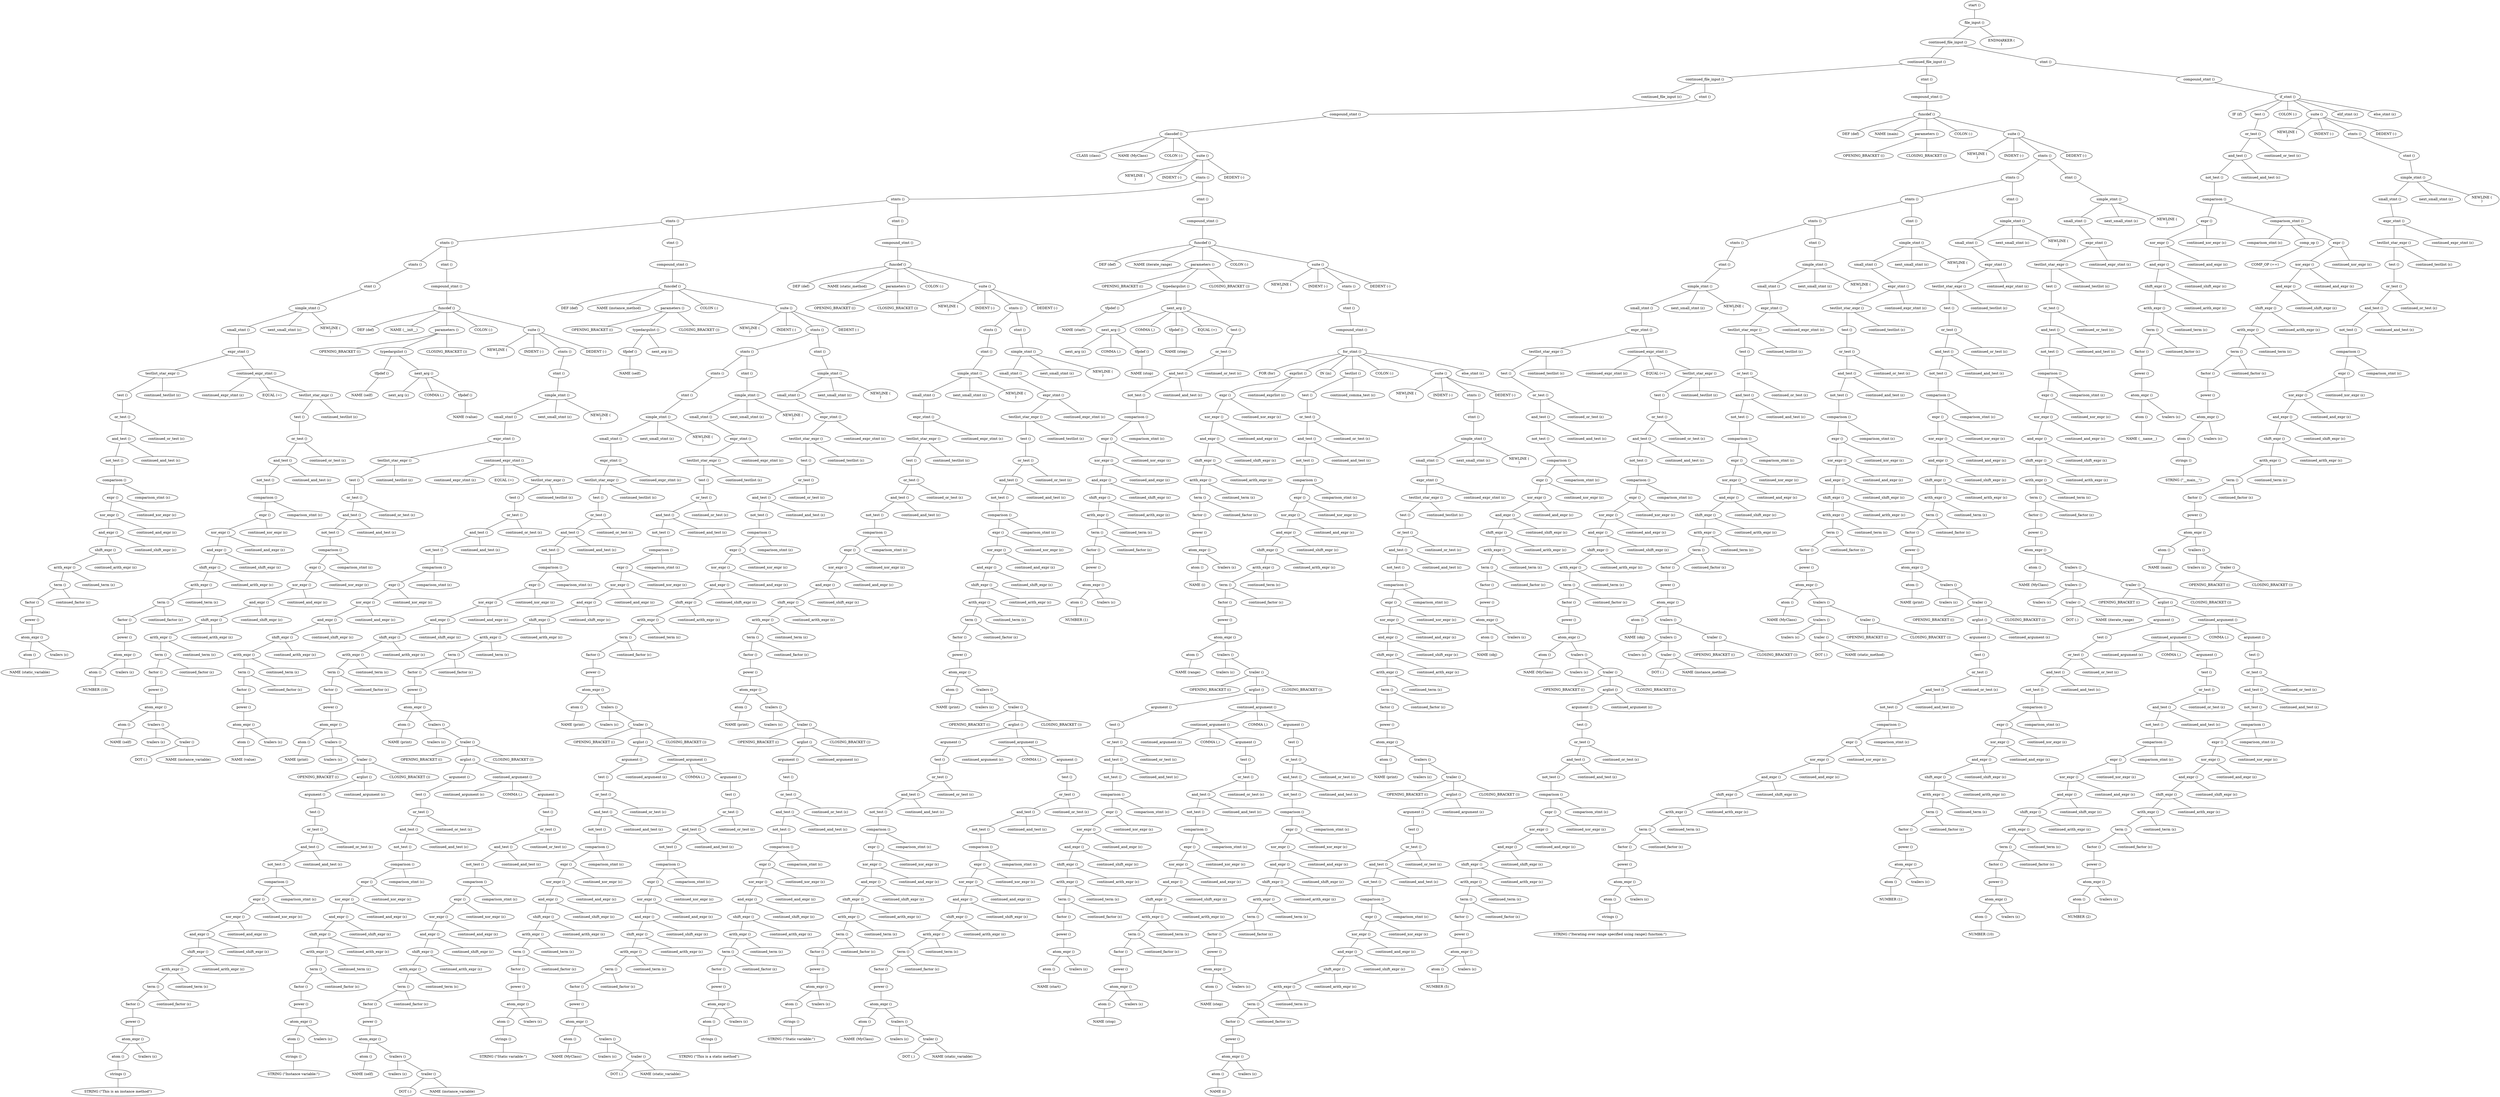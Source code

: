 Graph {
node1 [label="start ()"];
node2 [label="file_input ()"];
node3 [label="continued_file_input ()"];
node4 [label="continued_file_input ()"];
node5 [label="continued_file_input ()"];
node6 [label="continued_file_input (ε)"];
node7 [label="stmt ()"];
node8 [label="compound_stmt ()"];
node9 [label="classdef ()"];
node10 [label="CLASS (class)"];
node11 [label="NAME (MyClass)"];
node12 [label="COLON (:)"];
node13 [label="suite ()"];
node14 [label="NEWLINE (
)"];
node15 [label="INDENT (-)"];
node16 [label="stmts ()"];
node17 [label="stmts ()"];
node18 [label="stmts ()"];
node19 [label="stmts ()"];
node20 [label="stmts ()"];
node21 [label="stmt ()"];
node22 [label="simple_stmt ()"];
node23 [label="small_stmt ()"];
node24 [label="expr_stmt ()"];
node25 [label="testlist_star_expr ()"];
node26 [label="test ()"];
node27 [label="or_test ()"];
node28 [label="and_test ()"];
node29 [label="not_test ()"];
node30 [label="comparison ()"];
node31 [label="expr ()"];
node32 [label="xor_expr ()"];
node33 [label="and_expr ()"];
node34 [label="shift_expr ()"];
node35 [label="arith_expr ()"];
node36 [label="term ()"];
node37 [label="factor ()"];
node38 [label="power ()"];
node39 [label="atom_expr ()"];
node40 [label="atom ()"];
node41 [label="NAME (static_variable)"];
node42 [label="trailers (ε)"];
node43 [label="continued_factor (ε)"];
node44 [label="continued_term (ε)"];
node45 [label="continued_arith_expr (ε)"];
node46 [label="continued_shift_expr (ε)"];
node47 [label="continued_and_expr (ε)"];
node48 [label="continued_xor_expr (ε)"];
node49 [label="comparison_stmt (ε)"];
node50 [label="continued_and_test (ε)"];
node51 [label="continued_or_test (ε)"];
node52 [label="continued_testlist (ε)"];
node53 [label="continued_expr_stmt ()"];
node54 [label="continued_expr_stmt (ε)"];
node55 [label="EQUAL (=)"];
node56 [label="testlist_star_expr ()"];
node57 [label="test ()"];
node58 [label="or_test ()"];
node59 [label="and_test ()"];
node60 [label="not_test ()"];
node61 [label="comparison ()"];
node62 [label="expr ()"];
node63 [label="xor_expr ()"];
node64 [label="and_expr ()"];
node65 [label="shift_expr ()"];
node66 [label="arith_expr ()"];
node67 [label="term ()"];
node68 [label="factor ()"];
node69 [label="power ()"];
node70 [label="atom_expr ()"];
node71 [label="atom ()"];
node72 [label="NUMBER (10)"];
node73 [label="trailers (ε)"];
node74 [label="continued_factor (ε)"];
node75 [label="continued_term (ε)"];
node76 [label="continued_arith_expr (ε)"];
node77 [label="continued_shift_expr (ε)"];
node78 [label="continued_and_expr (ε)"];
node79 [label="continued_xor_expr (ε)"];
node80 [label="comparison_stmt (ε)"];
node81 [label="continued_and_test (ε)"];
node82 [label="continued_or_test (ε)"];
node83 [label="continued_testlist (ε)"];
node84 [label="next_small_stmt (ε)"];
node85 [label="NEWLINE (
)"];
node86 [label="stmt ()"];
node87 [label="compound_stmt ()"];
node88 [label="funcdef ()"];
node89 [label="DEF (def)"];
node90 [label="NAME (__init__)"];
node91 [label="parameters ()"];
node92 [label="OPENING_BRACKET (()"];
node93 [label="typedargslist ()"];
node94 [label="tfpdef ()"];
node95 [label="NAME (self)"];
node96 [label="next_arg ()"];
node97 [label="next_arg (ε)"];
node98 [label="COMMA (,)"];
node99 [label="tfpdef ()"];
node100 [label="NAME (value)"];
node101 [label="CLOSING_BRACKET ())"];
node102 [label="COLON (:)"];
node103 [label="suite ()"];
node104 [label="NEWLINE (
)"];
node105 [label="INDENT (-)"];
node106 [label="stmts ()"];
node107 [label="stmt ()"];
node108 [label="simple_stmt ()"];
node109 [label="small_stmt ()"];
node110 [label="expr_stmt ()"];
node111 [label="testlist_star_expr ()"];
node112 [label="test ()"];
node113 [label="or_test ()"];
node114 [label="and_test ()"];
node115 [label="not_test ()"];
node116 [label="comparison ()"];
node117 [label="expr ()"];
node118 [label="xor_expr ()"];
node119 [label="and_expr ()"];
node120 [label="shift_expr ()"];
node121 [label="arith_expr ()"];
node122 [label="term ()"];
node123 [label="factor ()"];
node124 [label="power ()"];
node125 [label="atom_expr ()"];
node126 [label="atom ()"];
node127 [label="NAME (self)"];
node128 [label="trailers ()"];
node129 [label="trailers (ε)"];
node130 [label="trailer ()"];
node131 [label="DOT (.)"];
node132 [label="NAME (instance_variable)"];
node133 [label="continued_factor (ε)"];
node134 [label="continued_term (ε)"];
node135 [label="continued_arith_expr (ε)"];
node136 [label="continued_shift_expr (ε)"];
node137 [label="continued_and_expr (ε)"];
node138 [label="continued_xor_expr (ε)"];
node139 [label="comparison_stmt (ε)"];
node140 [label="continued_and_test (ε)"];
node141 [label="continued_or_test (ε)"];
node142 [label="continued_testlist (ε)"];
node143 [label="continued_expr_stmt ()"];
node144 [label="continued_expr_stmt (ε)"];
node145 [label="EQUAL (=)"];
node146 [label="testlist_star_expr ()"];
node147 [label="test ()"];
node148 [label="or_test ()"];
node149 [label="and_test ()"];
node150 [label="not_test ()"];
node151 [label="comparison ()"];
node152 [label="expr ()"];
node153 [label="xor_expr ()"];
node154 [label="and_expr ()"];
node155 [label="shift_expr ()"];
node156 [label="arith_expr ()"];
node157 [label="term ()"];
node158 [label="factor ()"];
node159 [label="power ()"];
node160 [label="atom_expr ()"];
node161 [label="atom ()"];
node162 [label="NAME (value)"];
node163 [label="trailers (ε)"];
node164 [label="continued_factor (ε)"];
node165 [label="continued_term (ε)"];
node166 [label="continued_arith_expr (ε)"];
node167 [label="continued_shift_expr (ε)"];
node168 [label="continued_and_expr (ε)"];
node169 [label="continued_xor_expr (ε)"];
node170 [label="comparison_stmt (ε)"];
node171 [label="continued_and_test (ε)"];
node172 [label="continued_or_test (ε)"];
node173 [label="continued_testlist (ε)"];
node174 [label="next_small_stmt (ε)"];
node175 [label="NEWLINE (
)"];
node176 [label="DEDENT (-)"];
node177 [label="stmt ()"];
node178 [label="compound_stmt ()"];
node179 [label="funcdef ()"];
node180 [label="DEF (def)"];
node181 [label="NAME (instance_method)"];
node182 [label="parameters ()"];
node183 [label="OPENING_BRACKET (()"];
node184 [label="typedargslist ()"];
node185 [label="tfpdef ()"];
node186 [label="NAME (self)"];
node187 [label="next_arg (ε)"];
node188 [label="CLOSING_BRACKET ())"];
node189 [label="COLON (:)"];
node190 [label="suite ()"];
node191 [label="NEWLINE (
)"];
node192 [label="INDENT (-)"];
node193 [label="stmts ()"];
node194 [label="stmts ()"];
node195 [label="stmts ()"];
node196 [label="stmt ()"];
node197 [label="simple_stmt ()"];
node198 [label="small_stmt ()"];
node199 [label="expr_stmt ()"];
node200 [label="testlist_star_expr ()"];
node201 [label="test ()"];
node202 [label="or_test ()"];
node203 [label="and_test ()"];
node204 [label="not_test ()"];
node205 [label="comparison ()"];
node206 [label="expr ()"];
node207 [label="xor_expr ()"];
node208 [label="and_expr ()"];
node209 [label="shift_expr ()"];
node210 [label="arith_expr ()"];
node211 [label="term ()"];
node212 [label="factor ()"];
node213 [label="power ()"];
node214 [label="atom_expr ()"];
node215 [label="atom ()"];
node216 [label="NAME (print)"];
node217 [label="trailers ()"];
node218 [label="trailers (ε)"];
node219 [label="trailer ()"];
node220 [label="OPENING_BRACKET (()"];
node221 [label="arglist ()"];
node222 [label="argument ()"];
node223 [label="test ()"];
node224 [label="or_test ()"];
node225 [label="and_test ()"];
node226 [label="not_test ()"];
node227 [label="comparison ()"];
node228 [label="expr ()"];
node229 [label="xor_expr ()"];
node230 [label="and_expr ()"];
node231 [label="shift_expr ()"];
node232 [label="arith_expr ()"];
node233 [label="term ()"];
node234 [label="factor ()"];
node235 [label="power ()"];
node236 [label="atom_expr ()"];
node237 [label="atom ()"];
node238 [label="strings ()"];
node239 [label="STRING (&quot;This is an instance method&quot;)"];
node240 [label="trailers (ε)"];
node241 [label="continued_factor (ε)"];
node242 [label="continued_term (ε)"];
node243 [label="continued_arith_expr (ε)"];
node244 [label="continued_shift_expr (ε)"];
node245 [label="continued_and_expr (ε)"];
node246 [label="continued_xor_expr (ε)"];
node247 [label="comparison_stmt (ε)"];
node248 [label="continued_and_test (ε)"];
node249 [label="continued_or_test (ε)"];
node250 [label="continued_argument (ε)"];
node251 [label="CLOSING_BRACKET ())"];
node252 [label="continued_factor (ε)"];
node253 [label="continued_term (ε)"];
node254 [label="continued_arith_expr (ε)"];
node255 [label="continued_shift_expr (ε)"];
node256 [label="continued_and_expr (ε)"];
node257 [label="continued_xor_expr (ε)"];
node258 [label="comparison_stmt (ε)"];
node259 [label="continued_and_test (ε)"];
node260 [label="continued_or_test (ε)"];
node261 [label="continued_testlist (ε)"];
node262 [label="continued_expr_stmt (ε)"];
node263 [label="next_small_stmt (ε)"];
node264 [label="NEWLINE (
)"];
node265 [label="stmt ()"];
node266 [label="simple_stmt ()"];
node267 [label="small_stmt ()"];
node268 [label="expr_stmt ()"];
node269 [label="testlist_star_expr ()"];
node270 [label="test ()"];
node271 [label="or_test ()"];
node272 [label="and_test ()"];
node273 [label="not_test ()"];
node274 [label="comparison ()"];
node275 [label="expr ()"];
node276 [label="xor_expr ()"];
node277 [label="and_expr ()"];
node278 [label="shift_expr ()"];
node279 [label="arith_expr ()"];
node280 [label="term ()"];
node281 [label="factor ()"];
node282 [label="power ()"];
node283 [label="atom_expr ()"];
node284 [label="atom ()"];
node285 [label="NAME (print)"];
node286 [label="trailers ()"];
node287 [label="trailers (ε)"];
node288 [label="trailer ()"];
node289 [label="OPENING_BRACKET (()"];
node290 [label="arglist ()"];
node291 [label="argument ()"];
node292 [label="test ()"];
node293 [label="or_test ()"];
node294 [label="and_test ()"];
node295 [label="not_test ()"];
node296 [label="comparison ()"];
node297 [label="expr ()"];
node298 [label="xor_expr ()"];
node299 [label="and_expr ()"];
node300 [label="shift_expr ()"];
node301 [label="arith_expr ()"];
node302 [label="term ()"];
node303 [label="factor ()"];
node304 [label="power ()"];
node305 [label="atom_expr ()"];
node306 [label="atom ()"];
node307 [label="strings ()"];
node308 [label="STRING (&quot;Instance variable:&quot;)"];
node309 [label="trailers (ε)"];
node310 [label="continued_factor (ε)"];
node311 [label="continued_term (ε)"];
node312 [label="continued_arith_expr (ε)"];
node313 [label="continued_shift_expr (ε)"];
node314 [label="continued_and_expr (ε)"];
node315 [label="continued_xor_expr (ε)"];
node316 [label="comparison_stmt (ε)"];
node317 [label="continued_and_test (ε)"];
node318 [label="continued_or_test (ε)"];
node319 [label="continued_argument ()"];
node320 [label="continued_argument (ε)"];
node321 [label="COMMA (,)"];
node322 [label="argument ()"];
node323 [label="test ()"];
node324 [label="or_test ()"];
node325 [label="and_test ()"];
node326 [label="not_test ()"];
node327 [label="comparison ()"];
node328 [label="expr ()"];
node329 [label="xor_expr ()"];
node330 [label="and_expr ()"];
node331 [label="shift_expr ()"];
node332 [label="arith_expr ()"];
node333 [label="term ()"];
node334 [label="factor ()"];
node335 [label="power ()"];
node336 [label="atom_expr ()"];
node337 [label="atom ()"];
node338 [label="NAME (self)"];
node339 [label="trailers ()"];
node340 [label="trailers (ε)"];
node341 [label="trailer ()"];
node342 [label="DOT (.)"];
node343 [label="NAME (instance_variable)"];
node344 [label="continued_factor (ε)"];
node345 [label="continued_term (ε)"];
node346 [label="continued_arith_expr (ε)"];
node347 [label="continued_shift_expr (ε)"];
node348 [label="continued_and_expr (ε)"];
node349 [label="continued_xor_expr (ε)"];
node350 [label="comparison_stmt (ε)"];
node351 [label="continued_and_test (ε)"];
node352 [label="continued_or_test (ε)"];
node353 [label="CLOSING_BRACKET ())"];
node354 [label="continued_factor (ε)"];
node355 [label="continued_term (ε)"];
node356 [label="continued_arith_expr (ε)"];
node357 [label="continued_shift_expr (ε)"];
node358 [label="continued_and_expr (ε)"];
node359 [label="continued_xor_expr (ε)"];
node360 [label="comparison_stmt (ε)"];
node361 [label="continued_and_test (ε)"];
node362 [label="continued_or_test (ε)"];
node363 [label="continued_testlist (ε)"];
node364 [label="continued_expr_stmt (ε)"];
node365 [label="next_small_stmt (ε)"];
node366 [label="NEWLINE (
)"];
node367 [label="stmt ()"];
node368 [label="simple_stmt ()"];
node369 [label="small_stmt ()"];
node370 [label="expr_stmt ()"];
node371 [label="testlist_star_expr ()"];
node372 [label="test ()"];
node373 [label="or_test ()"];
node374 [label="and_test ()"];
node375 [label="not_test ()"];
node376 [label="comparison ()"];
node377 [label="expr ()"];
node378 [label="xor_expr ()"];
node379 [label="and_expr ()"];
node380 [label="shift_expr ()"];
node381 [label="arith_expr ()"];
node382 [label="term ()"];
node383 [label="factor ()"];
node384 [label="power ()"];
node385 [label="atom_expr ()"];
node386 [label="atom ()"];
node387 [label="NAME (print)"];
node388 [label="trailers ()"];
node389 [label="trailers (ε)"];
node390 [label="trailer ()"];
node391 [label="OPENING_BRACKET (()"];
node392 [label="arglist ()"];
node393 [label="argument ()"];
node394 [label="test ()"];
node395 [label="or_test ()"];
node396 [label="and_test ()"];
node397 [label="not_test ()"];
node398 [label="comparison ()"];
node399 [label="expr ()"];
node400 [label="xor_expr ()"];
node401 [label="and_expr ()"];
node402 [label="shift_expr ()"];
node403 [label="arith_expr ()"];
node404 [label="term ()"];
node405 [label="factor ()"];
node406 [label="power ()"];
node407 [label="atom_expr ()"];
node408 [label="atom ()"];
node409 [label="strings ()"];
node410 [label="STRING (&quot;Static variable:&quot;)"];
node411 [label="trailers (ε)"];
node412 [label="continued_factor (ε)"];
node413 [label="continued_term (ε)"];
node414 [label="continued_arith_expr (ε)"];
node415 [label="continued_shift_expr (ε)"];
node416 [label="continued_and_expr (ε)"];
node417 [label="continued_xor_expr (ε)"];
node418 [label="comparison_stmt (ε)"];
node419 [label="continued_and_test (ε)"];
node420 [label="continued_or_test (ε)"];
node421 [label="continued_argument ()"];
node422 [label="continued_argument (ε)"];
node423 [label="COMMA (,)"];
node424 [label="argument ()"];
node425 [label="test ()"];
node426 [label="or_test ()"];
node427 [label="and_test ()"];
node428 [label="not_test ()"];
node429 [label="comparison ()"];
node430 [label="expr ()"];
node431 [label="xor_expr ()"];
node432 [label="and_expr ()"];
node433 [label="shift_expr ()"];
node434 [label="arith_expr ()"];
node435 [label="term ()"];
node436 [label="factor ()"];
node437 [label="power ()"];
node438 [label="atom_expr ()"];
node439 [label="atom ()"];
node440 [label="NAME (MyClass)"];
node441 [label="trailers ()"];
node442 [label="trailers (ε)"];
node443 [label="trailer ()"];
node444 [label="DOT (.)"];
node445 [label="NAME (static_variable)"];
node446 [label="continued_factor (ε)"];
node447 [label="continued_term (ε)"];
node448 [label="continued_arith_expr (ε)"];
node449 [label="continued_shift_expr (ε)"];
node450 [label="continued_and_expr (ε)"];
node451 [label="continued_xor_expr (ε)"];
node452 [label="comparison_stmt (ε)"];
node453 [label="continued_and_test (ε)"];
node454 [label="continued_or_test (ε)"];
node455 [label="CLOSING_BRACKET ())"];
node456 [label="continued_factor (ε)"];
node457 [label="continued_term (ε)"];
node458 [label="continued_arith_expr (ε)"];
node459 [label="continued_shift_expr (ε)"];
node460 [label="continued_and_expr (ε)"];
node461 [label="continued_xor_expr (ε)"];
node462 [label="comparison_stmt (ε)"];
node463 [label="continued_and_test (ε)"];
node464 [label="continued_or_test (ε)"];
node465 [label="continued_testlist (ε)"];
node466 [label="continued_expr_stmt (ε)"];
node467 [label="next_small_stmt (ε)"];
node468 [label="NEWLINE (
)"];
node469 [label="DEDENT (-)"];
node470 [label="stmt ()"];
node471 [label="compound_stmt ()"];
node472 [label="funcdef ()"];
node473 [label="DEF (def)"];
node474 [label="NAME (static_method)"];
node475 [label="parameters ()"];
node476 [label="OPENING_BRACKET (()"];
node477 [label="CLOSING_BRACKET ())"];
node478 [label="COLON (:)"];
node479 [label="suite ()"];
node480 [label="NEWLINE (
)"];
node481 [label="INDENT (-)"];
node482 [label="stmts ()"];
node483 [label="stmts ()"];
node484 [label="stmt ()"];
node485 [label="simple_stmt ()"];
node486 [label="small_stmt ()"];
node487 [label="expr_stmt ()"];
node488 [label="testlist_star_expr ()"];
node489 [label="test ()"];
node490 [label="or_test ()"];
node491 [label="and_test ()"];
node492 [label="not_test ()"];
node493 [label="comparison ()"];
node494 [label="expr ()"];
node495 [label="xor_expr ()"];
node496 [label="and_expr ()"];
node497 [label="shift_expr ()"];
node498 [label="arith_expr ()"];
node499 [label="term ()"];
node500 [label="factor ()"];
node501 [label="power ()"];
node502 [label="atom_expr ()"];
node503 [label="atom ()"];
node504 [label="NAME (print)"];
node505 [label="trailers ()"];
node506 [label="trailers (ε)"];
node507 [label="trailer ()"];
node508 [label="OPENING_BRACKET (()"];
node509 [label="arglist ()"];
node510 [label="argument ()"];
node511 [label="test ()"];
node512 [label="or_test ()"];
node513 [label="and_test ()"];
node514 [label="not_test ()"];
node515 [label="comparison ()"];
node516 [label="expr ()"];
node517 [label="xor_expr ()"];
node518 [label="and_expr ()"];
node519 [label="shift_expr ()"];
node520 [label="arith_expr ()"];
node521 [label="term ()"];
node522 [label="factor ()"];
node523 [label="power ()"];
node524 [label="atom_expr ()"];
node525 [label="atom ()"];
node526 [label="strings ()"];
node527 [label="STRING (&quot;This is a static method&quot;)"];
node528 [label="trailers (ε)"];
node529 [label="continued_factor (ε)"];
node530 [label="continued_term (ε)"];
node531 [label="continued_arith_expr (ε)"];
node532 [label="continued_shift_expr (ε)"];
node533 [label="continued_and_expr (ε)"];
node534 [label="continued_xor_expr (ε)"];
node535 [label="comparison_stmt (ε)"];
node536 [label="continued_and_test (ε)"];
node537 [label="continued_or_test (ε)"];
node538 [label="continued_argument (ε)"];
node539 [label="CLOSING_BRACKET ())"];
node540 [label="continued_factor (ε)"];
node541 [label="continued_term (ε)"];
node542 [label="continued_arith_expr (ε)"];
node543 [label="continued_shift_expr (ε)"];
node544 [label="continued_and_expr (ε)"];
node545 [label="continued_xor_expr (ε)"];
node546 [label="comparison_stmt (ε)"];
node547 [label="continued_and_test (ε)"];
node548 [label="continued_or_test (ε)"];
node549 [label="continued_testlist (ε)"];
node550 [label="continued_expr_stmt (ε)"];
node551 [label="next_small_stmt (ε)"];
node552 [label="NEWLINE (
)"];
node553 [label="stmt ()"];
node554 [label="simple_stmt ()"];
node555 [label="small_stmt ()"];
node556 [label="expr_stmt ()"];
node557 [label="testlist_star_expr ()"];
node558 [label="test ()"];
node559 [label="or_test ()"];
node560 [label="and_test ()"];
node561 [label="not_test ()"];
node562 [label="comparison ()"];
node563 [label="expr ()"];
node564 [label="xor_expr ()"];
node565 [label="and_expr ()"];
node566 [label="shift_expr ()"];
node567 [label="arith_expr ()"];
node568 [label="term ()"];
node569 [label="factor ()"];
node570 [label="power ()"];
node571 [label="atom_expr ()"];
node572 [label="atom ()"];
node573 [label="NAME (print)"];
node574 [label="trailers ()"];
node575 [label="trailers (ε)"];
node576 [label="trailer ()"];
node577 [label="OPENING_BRACKET (()"];
node578 [label="arglist ()"];
node579 [label="argument ()"];
node580 [label="test ()"];
node581 [label="or_test ()"];
node582 [label="and_test ()"];
node583 [label="not_test ()"];
node584 [label="comparison ()"];
node585 [label="expr ()"];
node586 [label="xor_expr ()"];
node587 [label="and_expr ()"];
node588 [label="shift_expr ()"];
node589 [label="arith_expr ()"];
node590 [label="term ()"];
node591 [label="factor ()"];
node592 [label="power ()"];
node593 [label="atom_expr ()"];
node594 [label="atom ()"];
node595 [label="strings ()"];
node596 [label="STRING (&quot;Static variable:&quot;)"];
node597 [label="trailers (ε)"];
node598 [label="continued_factor (ε)"];
node599 [label="continued_term (ε)"];
node600 [label="continued_arith_expr (ε)"];
node601 [label="continued_shift_expr (ε)"];
node602 [label="continued_and_expr (ε)"];
node603 [label="continued_xor_expr (ε)"];
node604 [label="comparison_stmt (ε)"];
node605 [label="continued_and_test (ε)"];
node606 [label="continued_or_test (ε)"];
node607 [label="continued_argument ()"];
node608 [label="continued_argument (ε)"];
node609 [label="COMMA (,)"];
node610 [label="argument ()"];
node611 [label="test ()"];
node612 [label="or_test ()"];
node613 [label="and_test ()"];
node614 [label="not_test ()"];
node615 [label="comparison ()"];
node616 [label="expr ()"];
node617 [label="xor_expr ()"];
node618 [label="and_expr ()"];
node619 [label="shift_expr ()"];
node620 [label="arith_expr ()"];
node621 [label="term ()"];
node622 [label="factor ()"];
node623 [label="power ()"];
node624 [label="atom_expr ()"];
node625 [label="atom ()"];
node626 [label="NAME (MyClass)"];
node627 [label="trailers ()"];
node628 [label="trailers (ε)"];
node629 [label="trailer ()"];
node630 [label="DOT (.)"];
node631 [label="NAME (static_variable)"];
node632 [label="continued_factor (ε)"];
node633 [label="continued_term (ε)"];
node634 [label="continued_arith_expr (ε)"];
node635 [label="continued_shift_expr (ε)"];
node636 [label="continued_and_expr (ε)"];
node637 [label="continued_xor_expr (ε)"];
node638 [label="comparison_stmt (ε)"];
node639 [label="continued_and_test (ε)"];
node640 [label="continued_or_test (ε)"];
node641 [label="CLOSING_BRACKET ())"];
node642 [label="continued_factor (ε)"];
node643 [label="continued_term (ε)"];
node644 [label="continued_arith_expr (ε)"];
node645 [label="continued_shift_expr (ε)"];
node646 [label="continued_and_expr (ε)"];
node647 [label="continued_xor_expr (ε)"];
node648 [label="comparison_stmt (ε)"];
node649 [label="continued_and_test (ε)"];
node650 [label="continued_or_test (ε)"];
node651 [label="continued_testlist (ε)"];
node652 [label="continued_expr_stmt (ε)"];
node653 [label="next_small_stmt (ε)"];
node654 [label="NEWLINE (
)"];
node655 [label="DEDENT (-)"];
node656 [label="stmt ()"];
node657 [label="compound_stmt ()"];
node658 [label="funcdef ()"];
node659 [label="DEF (def)"];
node660 [label="NAME (iterate_range)"];
node661 [label="parameters ()"];
node662 [label="OPENING_BRACKET (()"];
node663 [label="typedargslist ()"];
node664 [label="tfpdef ()"];
node665 [label="NAME (start)"];
node666 [label="next_arg ()"];
node667 [label="next_arg ()"];
node668 [label="next_arg (ε)"];
node669 [label="COMMA (,)"];
node670 [label="tfpdef ()"];
node671 [label="NAME (stop)"];
node672 [label="COMMA (,)"];
node673 [label="tfpdef ()"];
node674 [label="NAME (step)"];
node675 [label="EQUAL (=)"];
node676 [label="test ()"];
node677 [label="or_test ()"];
node678 [label="and_test ()"];
node679 [label="not_test ()"];
node680 [label="comparison ()"];
node681 [label="expr ()"];
node682 [label="xor_expr ()"];
node683 [label="and_expr ()"];
node684 [label="shift_expr ()"];
node685 [label="arith_expr ()"];
node686 [label="term ()"];
node687 [label="factor ()"];
node688 [label="power ()"];
node689 [label="atom_expr ()"];
node690 [label="atom ()"];
node691 [label="NUMBER (1)"];
node692 [label="trailers (ε)"];
node693 [label="continued_factor (ε)"];
node694 [label="continued_term (ε)"];
node695 [label="continued_arith_expr (ε)"];
node696 [label="continued_shift_expr (ε)"];
node697 [label="continued_and_expr (ε)"];
node698 [label="continued_xor_expr (ε)"];
node699 [label="comparison_stmt (ε)"];
node700 [label="continued_and_test (ε)"];
node701 [label="continued_or_test (ε)"];
node702 [label="CLOSING_BRACKET ())"];
node703 [label="COLON (:)"];
node704 [label="suite ()"];
node705 [label="NEWLINE (
)"];
node706 [label="INDENT (-)"];
node707 [label="stmts ()"];
node708 [label="stmt ()"];
node709 [label="compound_stmt ()"];
node710 [label="for_stmt ()"];
node711 [label="FOR (for)"];
node712 [label="exprlist ()"];
node713 [label="expr ()"];
node714 [label="xor_expr ()"];
node715 [label="and_expr ()"];
node716 [label="shift_expr ()"];
node717 [label="arith_expr ()"];
node718 [label="term ()"];
node719 [label="factor ()"];
node720 [label="power ()"];
node721 [label="atom_expr ()"];
node722 [label="atom ()"];
node723 [label="NAME (i)"];
node724 [label="trailers (ε)"];
node725 [label="continued_factor (ε)"];
node726 [label="continued_term (ε)"];
node727 [label="continued_arith_expr (ε)"];
node728 [label="continued_shift_expr (ε)"];
node729 [label="continued_and_expr (ε)"];
node730 [label="continued_xor_expr (ε)"];
node731 [label="continued_exprlist (ε)"];
node732 [label="IN (in)"];
node733 [label="testlist ()"];
node734 [label="test ()"];
node735 [label="or_test ()"];
node736 [label="and_test ()"];
node737 [label="not_test ()"];
node738 [label="comparison ()"];
node739 [label="expr ()"];
node740 [label="xor_expr ()"];
node741 [label="and_expr ()"];
node742 [label="shift_expr ()"];
node743 [label="arith_expr ()"];
node744 [label="term ()"];
node745 [label="factor ()"];
node746 [label="power ()"];
node747 [label="atom_expr ()"];
node748 [label="atom ()"];
node749 [label="NAME (range)"];
node750 [label="trailers ()"];
node751 [label="trailers (ε)"];
node752 [label="trailer ()"];
node753 [label="OPENING_BRACKET (()"];
node754 [label="arglist ()"];
node755 [label="argument ()"];
node756 [label="test ()"];
node757 [label="or_test ()"];
node758 [label="and_test ()"];
node759 [label="not_test ()"];
node760 [label="comparison ()"];
node761 [label="expr ()"];
node762 [label="xor_expr ()"];
node763 [label="and_expr ()"];
node764 [label="shift_expr ()"];
node765 [label="arith_expr ()"];
node766 [label="term ()"];
node767 [label="factor ()"];
node768 [label="power ()"];
node769 [label="atom_expr ()"];
node770 [label="atom ()"];
node771 [label="NAME (start)"];
node772 [label="trailers (ε)"];
node773 [label="continued_factor (ε)"];
node774 [label="continued_term (ε)"];
node775 [label="continued_arith_expr (ε)"];
node776 [label="continued_shift_expr (ε)"];
node777 [label="continued_and_expr (ε)"];
node778 [label="continued_xor_expr (ε)"];
node779 [label="comparison_stmt (ε)"];
node780 [label="continued_and_test (ε)"];
node781 [label="continued_or_test (ε)"];
node782 [label="continued_argument ()"];
node783 [label="continued_argument ()"];
node784 [label="continued_argument (ε)"];
node785 [label="COMMA (,)"];
node786 [label="argument ()"];
node787 [label="test ()"];
node788 [label="or_test ()"];
node789 [label="and_test ()"];
node790 [label="not_test ()"];
node791 [label="comparison ()"];
node792 [label="expr ()"];
node793 [label="xor_expr ()"];
node794 [label="and_expr ()"];
node795 [label="shift_expr ()"];
node796 [label="arith_expr ()"];
node797 [label="term ()"];
node798 [label="factor ()"];
node799 [label="power ()"];
node800 [label="atom_expr ()"];
node801 [label="atom ()"];
node802 [label="NAME (stop)"];
node803 [label="trailers (ε)"];
node804 [label="continued_factor (ε)"];
node805 [label="continued_term (ε)"];
node806 [label="continued_arith_expr (ε)"];
node807 [label="continued_shift_expr (ε)"];
node808 [label="continued_and_expr (ε)"];
node809 [label="continued_xor_expr (ε)"];
node810 [label="comparison_stmt (ε)"];
node811 [label="continued_and_test (ε)"];
node812 [label="continued_or_test (ε)"];
node813 [label="COMMA (,)"];
node814 [label="argument ()"];
node815 [label="test ()"];
node816 [label="or_test ()"];
node817 [label="and_test ()"];
node818 [label="not_test ()"];
node819 [label="comparison ()"];
node820 [label="expr ()"];
node821 [label="xor_expr ()"];
node822 [label="and_expr ()"];
node823 [label="shift_expr ()"];
node824 [label="arith_expr ()"];
node825 [label="term ()"];
node826 [label="factor ()"];
node827 [label="power ()"];
node828 [label="atom_expr ()"];
node829 [label="atom ()"];
node830 [label="NAME (step)"];
node831 [label="trailers (ε)"];
node832 [label="continued_factor (ε)"];
node833 [label="continued_term (ε)"];
node834 [label="continued_arith_expr (ε)"];
node835 [label="continued_shift_expr (ε)"];
node836 [label="continued_and_expr (ε)"];
node837 [label="continued_xor_expr (ε)"];
node838 [label="comparison_stmt (ε)"];
node839 [label="continued_and_test (ε)"];
node840 [label="continued_or_test (ε)"];
node841 [label="CLOSING_BRACKET ())"];
node842 [label="continued_factor (ε)"];
node843 [label="continued_term (ε)"];
node844 [label="continued_arith_expr (ε)"];
node845 [label="continued_shift_expr (ε)"];
node846 [label="continued_and_expr (ε)"];
node847 [label="continued_xor_expr (ε)"];
node848 [label="comparison_stmt (ε)"];
node849 [label="continued_and_test (ε)"];
node850 [label="continued_or_test (ε)"];
node851 [label="continued_comma_test (ε)"];
node852 [label="COLON (:)"];
node853 [label="suite ()"];
node854 [label="NEWLINE (
)"];
node855 [label="INDENT (-)"];
node856 [label="stmts ()"];
node857 [label="stmt ()"];
node858 [label="simple_stmt ()"];
node859 [label="small_stmt ()"];
node860 [label="expr_stmt ()"];
node861 [label="testlist_star_expr ()"];
node862 [label="test ()"];
node863 [label="or_test ()"];
node864 [label="and_test ()"];
node865 [label="not_test ()"];
node866 [label="comparison ()"];
node867 [label="expr ()"];
node868 [label="xor_expr ()"];
node869 [label="and_expr ()"];
node870 [label="shift_expr ()"];
node871 [label="arith_expr ()"];
node872 [label="term ()"];
node873 [label="factor ()"];
node874 [label="power ()"];
node875 [label="atom_expr ()"];
node876 [label="atom ()"];
node877 [label="NAME (print)"];
node878 [label="trailers ()"];
node879 [label="trailers (ε)"];
node880 [label="trailer ()"];
node881 [label="OPENING_BRACKET (()"];
node882 [label="arglist ()"];
node883 [label="argument ()"];
node884 [label="test ()"];
node885 [label="or_test ()"];
node886 [label="and_test ()"];
node887 [label="not_test ()"];
node888 [label="comparison ()"];
node889 [label="expr ()"];
node890 [label="xor_expr ()"];
node891 [label="and_expr ()"];
node892 [label="shift_expr ()"];
node893 [label="arith_expr ()"];
node894 [label="term ()"];
node895 [label="factor ()"];
node896 [label="power ()"];
node897 [label="atom_expr ()"];
node898 [label="atom ()"];
node899 [label="NAME (i)"];
node900 [label="trailers (ε)"];
node901 [label="continued_factor (ε)"];
node902 [label="continued_term (ε)"];
node903 [label="continued_arith_expr (ε)"];
node904 [label="continued_shift_expr (ε)"];
node905 [label="continued_and_expr (ε)"];
node906 [label="continued_xor_expr (ε)"];
node907 [label="comparison_stmt (ε)"];
node908 [label="continued_and_test (ε)"];
node909 [label="continued_or_test (ε)"];
node910 [label="continued_argument (ε)"];
node911 [label="CLOSING_BRACKET ())"];
node912 [label="continued_factor (ε)"];
node913 [label="continued_term (ε)"];
node914 [label="continued_arith_expr (ε)"];
node915 [label="continued_shift_expr (ε)"];
node916 [label="continued_and_expr (ε)"];
node917 [label="continued_xor_expr (ε)"];
node918 [label="comparison_stmt (ε)"];
node919 [label="continued_and_test (ε)"];
node920 [label="continued_or_test (ε)"];
node921 [label="continued_testlist (ε)"];
node922 [label="continued_expr_stmt (ε)"];
node923 [label="next_small_stmt (ε)"];
node924 [label="NEWLINE (
)"];
node925 [label="DEDENT (-)"];
node926 [label="else_stmt (ε)"];
node927 [label="DEDENT (-)"];
node928 [label="DEDENT (-)"];
node929 [label="stmt ()"];
node930 [label="compound_stmt ()"];
node931 [label="funcdef ()"];
node932 [label="DEF (def)"];
node933 [label="NAME (main)"];
node934 [label="parameters ()"];
node935 [label="OPENING_BRACKET (()"];
node936 [label="CLOSING_BRACKET ())"];
node937 [label="COLON (:)"];
node938 [label="suite ()"];
node939 [label="NEWLINE (
)"];
node940 [label="INDENT (-)"];
node941 [label="stmts ()"];
node942 [label="stmts ()"];
node943 [label="stmts ()"];
node944 [label="stmts ()"];
node945 [label="stmts ()"];
node946 [label="stmt ()"];
node947 [label="simple_stmt ()"];
node948 [label="small_stmt ()"];
node949 [label="expr_stmt ()"];
node950 [label="testlist_star_expr ()"];
node951 [label="test ()"];
node952 [label="or_test ()"];
node953 [label="and_test ()"];
node954 [label="not_test ()"];
node955 [label="comparison ()"];
node956 [label="expr ()"];
node957 [label="xor_expr ()"];
node958 [label="and_expr ()"];
node959 [label="shift_expr ()"];
node960 [label="arith_expr ()"];
node961 [label="term ()"];
node962 [label="factor ()"];
node963 [label="power ()"];
node964 [label="atom_expr ()"];
node965 [label="atom ()"];
node966 [label="NAME (obj)"];
node967 [label="trailers (ε)"];
node968 [label="continued_factor (ε)"];
node969 [label="continued_term (ε)"];
node970 [label="continued_arith_expr (ε)"];
node971 [label="continued_shift_expr (ε)"];
node972 [label="continued_and_expr (ε)"];
node973 [label="continued_xor_expr (ε)"];
node974 [label="comparison_stmt (ε)"];
node975 [label="continued_and_test (ε)"];
node976 [label="continued_or_test (ε)"];
node977 [label="continued_testlist (ε)"];
node978 [label="continued_expr_stmt ()"];
node979 [label="continued_expr_stmt (ε)"];
node980 [label="EQUAL (=)"];
node981 [label="testlist_star_expr ()"];
node982 [label="test ()"];
node983 [label="or_test ()"];
node984 [label="and_test ()"];
node985 [label="not_test ()"];
node986 [label="comparison ()"];
node987 [label="expr ()"];
node988 [label="xor_expr ()"];
node989 [label="and_expr ()"];
node990 [label="shift_expr ()"];
node991 [label="arith_expr ()"];
node992 [label="term ()"];
node993 [label="factor ()"];
node994 [label="power ()"];
node995 [label="atom_expr ()"];
node996 [label="atom ()"];
node997 [label="NAME (MyClass)"];
node998 [label="trailers ()"];
node999 [label="trailers (ε)"];
node1000 [label="trailer ()"];
node1001 [label="OPENING_BRACKET (()"];
node1002 [label="arglist ()"];
node1003 [label="argument ()"];
node1004 [label="test ()"];
node1005 [label="or_test ()"];
node1006 [label="and_test ()"];
node1007 [label="not_test ()"];
node1008 [label="comparison ()"];
node1009 [label="expr ()"];
node1010 [label="xor_expr ()"];
node1011 [label="and_expr ()"];
node1012 [label="shift_expr ()"];
node1013 [label="arith_expr ()"];
node1014 [label="term ()"];
node1015 [label="factor ()"];
node1016 [label="power ()"];
node1017 [label="atom_expr ()"];
node1018 [label="atom ()"];
node1019 [label="NUMBER (5)"];
node1020 [label="trailers (ε)"];
node1021 [label="continued_factor (ε)"];
node1022 [label="continued_term (ε)"];
node1023 [label="continued_arith_expr (ε)"];
node1024 [label="continued_shift_expr (ε)"];
node1025 [label="continued_and_expr (ε)"];
node1026 [label="continued_xor_expr (ε)"];
node1027 [label="comparison_stmt (ε)"];
node1028 [label="continued_and_test (ε)"];
node1029 [label="continued_or_test (ε)"];
node1030 [label="continued_argument (ε)"];
node1031 [label="CLOSING_BRACKET ())"];
node1032 [label="continued_factor (ε)"];
node1033 [label="continued_term (ε)"];
node1034 [label="continued_arith_expr (ε)"];
node1035 [label="continued_shift_expr (ε)"];
node1036 [label="continued_and_expr (ε)"];
node1037 [label="continued_xor_expr (ε)"];
node1038 [label="comparison_stmt (ε)"];
node1039 [label="continued_and_test (ε)"];
node1040 [label="continued_or_test (ε)"];
node1041 [label="continued_testlist (ε)"];
node1042 [label="next_small_stmt (ε)"];
node1043 [label="NEWLINE (
)"];
node1044 [label="stmt ()"];
node1045 [label="simple_stmt ()"];
node1046 [label="small_stmt ()"];
node1047 [label="expr_stmt ()"];
node1048 [label="testlist_star_expr ()"];
node1049 [label="test ()"];
node1050 [label="or_test ()"];
node1051 [label="and_test ()"];
node1052 [label="not_test ()"];
node1053 [label="comparison ()"];
node1054 [label="expr ()"];
node1055 [label="xor_expr ()"];
node1056 [label="and_expr ()"];
node1057 [label="shift_expr ()"];
node1058 [label="arith_expr ()"];
node1059 [label="term ()"];
node1060 [label="factor ()"];
node1061 [label="power ()"];
node1062 [label="atom_expr ()"];
node1063 [label="atom ()"];
node1064 [label="NAME (obj)"];
node1065 [label="trailers ()"];
node1066 [label="trailers ()"];
node1067 [label="trailers (ε)"];
node1068 [label="trailer ()"];
node1069 [label="DOT (.)"];
node1070 [label="NAME (instance_method)"];
node1071 [label="trailer ()"];
node1072 [label="OPENING_BRACKET (()"];
node1073 [label="CLOSING_BRACKET ())"];
node1074 [label="continued_factor (ε)"];
node1075 [label="continued_term (ε)"];
node1076 [label="continued_arith_expr (ε)"];
node1077 [label="continued_shift_expr (ε)"];
node1078 [label="continued_and_expr (ε)"];
node1079 [label="continued_xor_expr (ε)"];
node1080 [label="comparison_stmt (ε)"];
node1081 [label="continued_and_test (ε)"];
node1082 [label="continued_or_test (ε)"];
node1083 [label="continued_testlist (ε)"];
node1084 [label="continued_expr_stmt (ε)"];
node1085 [label="next_small_stmt (ε)"];
node1086 [label="NEWLINE (
)"];
node1087 [label="stmt ()"];
node1088 [label="simple_stmt ()"];
node1089 [label="small_stmt ()"];
node1090 [label="expr_stmt ()"];
node1091 [label="testlist_star_expr ()"];
node1092 [label="test ()"];
node1093 [label="or_test ()"];
node1094 [label="and_test ()"];
node1095 [label="not_test ()"];
node1096 [label="comparison ()"];
node1097 [label="expr ()"];
node1098 [label="xor_expr ()"];
node1099 [label="and_expr ()"];
node1100 [label="shift_expr ()"];
node1101 [label="arith_expr ()"];
node1102 [label="term ()"];
node1103 [label="factor ()"];
node1104 [label="power ()"];
node1105 [label="atom_expr ()"];
node1106 [label="atom ()"];
node1107 [label="NAME (MyClass)"];
node1108 [label="trailers ()"];
node1109 [label="trailers ()"];
node1110 [label="trailers (ε)"];
node1111 [label="trailer ()"];
node1112 [label="DOT (.)"];
node1113 [label="NAME (static_method)"];
node1114 [label="trailer ()"];
node1115 [label="OPENING_BRACKET (()"];
node1116 [label="CLOSING_BRACKET ())"];
node1117 [label="continued_factor (ε)"];
node1118 [label="continued_term (ε)"];
node1119 [label="continued_arith_expr (ε)"];
node1120 [label="continued_shift_expr (ε)"];
node1121 [label="continued_and_expr (ε)"];
node1122 [label="continued_xor_expr (ε)"];
node1123 [label="comparison_stmt (ε)"];
node1124 [label="continued_and_test (ε)"];
node1125 [label="continued_or_test (ε)"];
node1126 [label="continued_testlist (ε)"];
node1127 [label="continued_expr_stmt (ε)"];
node1128 [label="next_small_stmt (ε)"];
node1129 [label="NEWLINE (
)"];
node1130 [label="stmt ()"];
node1131 [label="simple_stmt ()"];
node1132 [label="small_stmt ()"];
node1133 [label="expr_stmt ()"];
node1134 [label="testlist_star_expr ()"];
node1135 [label="test ()"];
node1136 [label="or_test ()"];
node1137 [label="and_test ()"];
node1138 [label="not_test ()"];
node1139 [label="comparison ()"];
node1140 [label="expr ()"];
node1141 [label="xor_expr ()"];
node1142 [label="and_expr ()"];
node1143 [label="shift_expr ()"];
node1144 [label="arith_expr ()"];
node1145 [label="term ()"];
node1146 [label="factor ()"];
node1147 [label="power ()"];
node1148 [label="atom_expr ()"];
node1149 [label="atom ()"];
node1150 [label="NAME (print)"];
node1151 [label="trailers ()"];
node1152 [label="trailers (ε)"];
node1153 [label="trailer ()"];
node1154 [label="OPENING_BRACKET (()"];
node1155 [label="arglist ()"];
node1156 [label="argument ()"];
node1157 [label="test ()"];
node1158 [label="or_test ()"];
node1159 [label="and_test ()"];
node1160 [label="not_test ()"];
node1161 [label="comparison ()"];
node1162 [label="expr ()"];
node1163 [label="xor_expr ()"];
node1164 [label="and_expr ()"];
node1165 [label="shift_expr ()"];
node1166 [label="arith_expr ()"];
node1167 [label="term ()"];
node1168 [label="factor ()"];
node1169 [label="power ()"];
node1170 [label="atom_expr ()"];
node1171 [label="atom ()"];
node1172 [label="strings ()"];
node1173 [label="STRING (&quot;Iterating over range specified using range() function:&quot;)"];
node1174 [label="trailers (ε)"];
node1175 [label="continued_factor (ε)"];
node1176 [label="continued_term (ε)"];
node1177 [label="continued_arith_expr (ε)"];
node1178 [label="continued_shift_expr (ε)"];
node1179 [label="continued_and_expr (ε)"];
node1180 [label="continued_xor_expr (ε)"];
node1181 [label="comparison_stmt (ε)"];
node1182 [label="continued_and_test (ε)"];
node1183 [label="continued_or_test (ε)"];
node1184 [label="continued_argument (ε)"];
node1185 [label="CLOSING_BRACKET ())"];
node1186 [label="continued_factor (ε)"];
node1187 [label="continued_term (ε)"];
node1188 [label="continued_arith_expr (ε)"];
node1189 [label="continued_shift_expr (ε)"];
node1190 [label="continued_and_expr (ε)"];
node1191 [label="continued_xor_expr (ε)"];
node1192 [label="comparison_stmt (ε)"];
node1193 [label="continued_and_test (ε)"];
node1194 [label="continued_or_test (ε)"];
node1195 [label="continued_testlist (ε)"];
node1196 [label="continued_expr_stmt (ε)"];
node1197 [label="next_small_stmt (ε)"];
node1198 [label="NEWLINE (
)"];
node1199 [label="stmt ()"];
node1200 [label="simple_stmt ()"];
node1201 [label="small_stmt ()"];
node1202 [label="expr_stmt ()"];
node1203 [label="testlist_star_expr ()"];
node1204 [label="test ()"];
node1205 [label="or_test ()"];
node1206 [label="and_test ()"];
node1207 [label="not_test ()"];
node1208 [label="comparison ()"];
node1209 [label="expr ()"];
node1210 [label="xor_expr ()"];
node1211 [label="and_expr ()"];
node1212 [label="shift_expr ()"];
node1213 [label="arith_expr ()"];
node1214 [label="term ()"];
node1215 [label="factor ()"];
node1216 [label="power ()"];
node1217 [label="atom_expr ()"];
node1218 [label="atom ()"];
node1219 [label="NAME (MyClass)"];
node1220 [label="trailers ()"];
node1221 [label="trailers ()"];
node1222 [label="trailers (ε)"];
node1223 [label="trailer ()"];
node1224 [label="DOT (.)"];
node1225 [label="NAME (iterate_range)"];
node1226 [label="trailer ()"];
node1227 [label="OPENING_BRACKET (()"];
node1228 [label="arglist ()"];
node1229 [label="argument ()"];
node1230 [label="test ()"];
node1231 [label="or_test ()"];
node1232 [label="and_test ()"];
node1233 [label="not_test ()"];
node1234 [label="comparison ()"];
node1235 [label="expr ()"];
node1236 [label="xor_expr ()"];
node1237 [label="and_expr ()"];
node1238 [label="shift_expr ()"];
node1239 [label="arith_expr ()"];
node1240 [label="term ()"];
node1241 [label="factor ()"];
node1242 [label="power ()"];
node1243 [label="atom_expr ()"];
node1244 [label="atom ()"];
node1245 [label="NUMBER (1)"];
node1246 [label="trailers (ε)"];
node1247 [label="continued_factor (ε)"];
node1248 [label="continued_term (ε)"];
node1249 [label="continued_arith_expr (ε)"];
node1250 [label="continued_shift_expr (ε)"];
node1251 [label="continued_and_expr (ε)"];
node1252 [label="continued_xor_expr (ε)"];
node1253 [label="comparison_stmt (ε)"];
node1254 [label="continued_and_test (ε)"];
node1255 [label="continued_or_test (ε)"];
node1256 [label="continued_argument ()"];
node1257 [label="continued_argument ()"];
node1258 [label="continued_argument (ε)"];
node1259 [label="COMMA (,)"];
node1260 [label="argument ()"];
node1261 [label="test ()"];
node1262 [label="or_test ()"];
node1263 [label="and_test ()"];
node1264 [label="not_test ()"];
node1265 [label="comparison ()"];
node1266 [label="expr ()"];
node1267 [label="xor_expr ()"];
node1268 [label="and_expr ()"];
node1269 [label="shift_expr ()"];
node1270 [label="arith_expr ()"];
node1271 [label="term ()"];
node1272 [label="factor ()"];
node1273 [label="power ()"];
node1274 [label="atom_expr ()"];
node1275 [label="atom ()"];
node1276 [label="NUMBER (10)"];
node1277 [label="trailers (ε)"];
node1278 [label="continued_factor (ε)"];
node1279 [label="continued_term (ε)"];
node1280 [label="continued_arith_expr (ε)"];
node1281 [label="continued_shift_expr (ε)"];
node1282 [label="continued_and_expr (ε)"];
node1283 [label="continued_xor_expr (ε)"];
node1284 [label="comparison_stmt (ε)"];
node1285 [label="continued_and_test (ε)"];
node1286 [label="continued_or_test (ε)"];
node1287 [label="COMMA (,)"];
node1288 [label="argument ()"];
node1289 [label="test ()"];
node1290 [label="or_test ()"];
node1291 [label="and_test ()"];
node1292 [label="not_test ()"];
node1293 [label="comparison ()"];
node1294 [label="expr ()"];
node1295 [label="xor_expr ()"];
node1296 [label="and_expr ()"];
node1297 [label="shift_expr ()"];
node1298 [label="arith_expr ()"];
node1299 [label="term ()"];
node1300 [label="factor ()"];
node1301 [label="power ()"];
node1302 [label="atom_expr ()"];
node1303 [label="atom ()"];
node1304 [label="NUMBER (2)"];
node1305 [label="trailers (ε)"];
node1306 [label="continued_factor (ε)"];
node1307 [label="continued_term (ε)"];
node1308 [label="continued_arith_expr (ε)"];
node1309 [label="continued_shift_expr (ε)"];
node1310 [label="continued_and_expr (ε)"];
node1311 [label="continued_xor_expr (ε)"];
node1312 [label="comparison_stmt (ε)"];
node1313 [label="continued_and_test (ε)"];
node1314 [label="continued_or_test (ε)"];
node1315 [label="CLOSING_BRACKET ())"];
node1316 [label="continued_factor (ε)"];
node1317 [label="continued_term (ε)"];
node1318 [label="continued_arith_expr (ε)"];
node1319 [label="continued_shift_expr (ε)"];
node1320 [label="continued_and_expr (ε)"];
node1321 [label="continued_xor_expr (ε)"];
node1322 [label="comparison_stmt (ε)"];
node1323 [label="continued_and_test (ε)"];
node1324 [label="continued_or_test (ε)"];
node1325 [label="continued_testlist (ε)"];
node1326 [label="continued_expr_stmt (ε)"];
node1327 [label="next_small_stmt (ε)"];
node1328 [label="NEWLINE (
)"];
node1329 [label="DEDENT (-)"];
node1330 [label="stmt ()"];
node1331 [label="compound_stmt ()"];
node1332 [label="if_stmt ()"];
node1333 [label="IF (if)"];
node1334 [label="test ()"];
node1335 [label="or_test ()"];
node1336 [label="and_test ()"];
node1337 [label="not_test ()"];
node1338 [label="comparison ()"];
node1339 [label="expr ()"];
node1340 [label="xor_expr ()"];
node1341 [label="and_expr ()"];
node1342 [label="shift_expr ()"];
node1343 [label="arith_expr ()"];
node1344 [label="term ()"];
node1345 [label="factor ()"];
node1346 [label="power ()"];
node1347 [label="atom_expr ()"];
node1348 [label="atom ()"];
node1349 [label="NAME (__name__)"];
node1350 [label="trailers (ε)"];
node1351 [label="continued_factor (ε)"];
node1352 [label="continued_term (ε)"];
node1353 [label="continued_arith_expr (ε)"];
node1354 [label="continued_shift_expr (ε)"];
node1355 [label="continued_and_expr (ε)"];
node1356 [label="continued_xor_expr (ε)"];
node1357 [label="comparison_stmt ()"];
node1358 [label="comparison_stmt (ε)"];
node1359 [label="comp_op ()"];
node1360 [label="COMP_OP (==)"];
node1361 [label="expr ()"];
node1362 [label="xor_expr ()"];
node1363 [label="and_expr ()"];
node1364 [label="shift_expr ()"];
node1365 [label="arith_expr ()"];
node1366 [label="term ()"];
node1367 [label="factor ()"];
node1368 [label="power ()"];
node1369 [label="atom_expr ()"];
node1370 [label="atom ()"];
node1371 [label="strings ()"];
node1372 [label="STRING (&quot;__main__&quot;)"];
node1373 [label="trailers (ε)"];
node1374 [label="continued_factor (ε)"];
node1375 [label="continued_term (ε)"];
node1376 [label="continued_arith_expr (ε)"];
node1377 [label="continued_shift_expr (ε)"];
node1378 [label="continued_and_expr (ε)"];
node1379 [label="continued_xor_expr (ε)"];
node1380 [label="continued_and_test (ε)"];
node1381 [label="continued_or_test (ε)"];
node1382 [label="COLON (:)"];
node1383 [label="suite ()"];
node1384 [label="NEWLINE (
)"];
node1385 [label="INDENT (-)"];
node1386 [label="stmts ()"];
node1387 [label="stmt ()"];
node1388 [label="simple_stmt ()"];
node1389 [label="small_stmt ()"];
node1390 [label="expr_stmt ()"];
node1391 [label="testlist_star_expr ()"];
node1392 [label="test ()"];
node1393 [label="or_test ()"];
node1394 [label="and_test ()"];
node1395 [label="not_test ()"];
node1396 [label="comparison ()"];
node1397 [label="expr ()"];
node1398 [label="xor_expr ()"];
node1399 [label="and_expr ()"];
node1400 [label="shift_expr ()"];
node1401 [label="arith_expr ()"];
node1402 [label="term ()"];
node1403 [label="factor ()"];
node1404 [label="power ()"];
node1405 [label="atom_expr ()"];
node1406 [label="atom ()"];
node1407 [label="NAME (main)"];
node1408 [label="trailers ()"];
node1409 [label="trailers (ε)"];
node1410 [label="trailer ()"];
node1411 [label="OPENING_BRACKET (()"];
node1412 [label="CLOSING_BRACKET ())"];
node1413 [label="continued_factor (ε)"];
node1414 [label="continued_term (ε)"];
node1415 [label="continued_arith_expr (ε)"];
node1416 [label="continued_shift_expr (ε)"];
node1417 [label="continued_and_expr (ε)"];
node1418 [label="continued_xor_expr (ε)"];
node1419 [label="comparison_stmt (ε)"];
node1420 [label="continued_and_test (ε)"];
node1421 [label="continued_or_test (ε)"];
node1422 [label="continued_testlist (ε)"];
node1423 [label="continued_expr_stmt (ε)"];
node1424 [label="next_small_stmt (ε)"];
node1425 [label="NEWLINE (
)"];
node1426 [label="DEDENT (-)"];
node1427 [label="elif_stmt (ε)"];
node1428 [label="else_stmt (ε)"];
node1429 [label="ENDMARKER (
)"];

node1 -- node2;
node2 -- node3;
node3 -- node4;
node4 -- node5;
node5 -- node6;
node5 -- node7;
node7 -- node8;
node8 -- node9;
node9 -- node10;
node9 -- node11;
node9 -- node12;
node9 -- node13;
node13 -- node14;
node13 -- node15;
node13 -- node16;
node16 -- node17;
node17 -- node18;
node18 -- node19;
node19 -- node20;
node20 -- node21;
node21 -- node22;
node22 -- node23;
node23 -- node24;
node24 -- node25;
node25 -- node26;
node26 -- node27;
node27 -- node28;
node28 -- node29;
node29 -- node30;
node30 -- node31;
node31 -- node32;
node32 -- node33;
node33 -- node34;
node34 -- node35;
node35 -- node36;
node36 -- node37;
node37 -- node38;
node38 -- node39;
node39 -- node40;
node40 -- node41;
node39 -- node42;
node36 -- node43;
node35 -- node44;
node34 -- node45;
node33 -- node46;
node32 -- node47;
node31 -- node48;
node30 -- node49;
node28 -- node50;
node27 -- node51;
node25 -- node52;
node24 -- node53;
node53 -- node54;
node53 -- node55;
node53 -- node56;
node56 -- node57;
node57 -- node58;
node58 -- node59;
node59 -- node60;
node60 -- node61;
node61 -- node62;
node62 -- node63;
node63 -- node64;
node64 -- node65;
node65 -- node66;
node66 -- node67;
node67 -- node68;
node68 -- node69;
node69 -- node70;
node70 -- node71;
node71 -- node72;
node70 -- node73;
node67 -- node74;
node66 -- node75;
node65 -- node76;
node64 -- node77;
node63 -- node78;
node62 -- node79;
node61 -- node80;
node59 -- node81;
node58 -- node82;
node56 -- node83;
node22 -- node84;
node22 -- node85;
node19 -- node86;
node86 -- node87;
node87 -- node88;
node88 -- node89;
node88 -- node90;
node88 -- node91;
node91 -- node92;
node91 -- node93;
node93 -- node94;
node94 -- node95;
node93 -- node96;
node96 -- node97;
node96 -- node98;
node96 -- node99;
node99 -- node100;
node91 -- node101;
node88 -- node102;
node88 -- node103;
node103 -- node104;
node103 -- node105;
node103 -- node106;
node106 -- node107;
node107 -- node108;
node108 -- node109;
node109 -- node110;
node110 -- node111;
node111 -- node112;
node112 -- node113;
node113 -- node114;
node114 -- node115;
node115 -- node116;
node116 -- node117;
node117 -- node118;
node118 -- node119;
node119 -- node120;
node120 -- node121;
node121 -- node122;
node122 -- node123;
node123 -- node124;
node124 -- node125;
node125 -- node126;
node126 -- node127;
node125 -- node128;
node128 -- node129;
node128 -- node130;
node130 -- node131;
node130 -- node132;
node122 -- node133;
node121 -- node134;
node120 -- node135;
node119 -- node136;
node118 -- node137;
node117 -- node138;
node116 -- node139;
node114 -- node140;
node113 -- node141;
node111 -- node142;
node110 -- node143;
node143 -- node144;
node143 -- node145;
node143 -- node146;
node146 -- node147;
node147 -- node148;
node148 -- node149;
node149 -- node150;
node150 -- node151;
node151 -- node152;
node152 -- node153;
node153 -- node154;
node154 -- node155;
node155 -- node156;
node156 -- node157;
node157 -- node158;
node158 -- node159;
node159 -- node160;
node160 -- node161;
node161 -- node162;
node160 -- node163;
node157 -- node164;
node156 -- node165;
node155 -- node166;
node154 -- node167;
node153 -- node168;
node152 -- node169;
node151 -- node170;
node149 -- node171;
node148 -- node172;
node146 -- node173;
node108 -- node174;
node108 -- node175;
node103 -- node176;
node18 -- node177;
node177 -- node178;
node178 -- node179;
node179 -- node180;
node179 -- node181;
node179 -- node182;
node182 -- node183;
node182 -- node184;
node184 -- node185;
node185 -- node186;
node184 -- node187;
node182 -- node188;
node179 -- node189;
node179 -- node190;
node190 -- node191;
node190 -- node192;
node190 -- node193;
node193 -- node194;
node194 -- node195;
node195 -- node196;
node196 -- node197;
node197 -- node198;
node198 -- node199;
node199 -- node200;
node200 -- node201;
node201 -- node202;
node202 -- node203;
node203 -- node204;
node204 -- node205;
node205 -- node206;
node206 -- node207;
node207 -- node208;
node208 -- node209;
node209 -- node210;
node210 -- node211;
node211 -- node212;
node212 -- node213;
node213 -- node214;
node214 -- node215;
node215 -- node216;
node214 -- node217;
node217 -- node218;
node217 -- node219;
node219 -- node220;
node219 -- node221;
node221 -- node222;
node222 -- node223;
node223 -- node224;
node224 -- node225;
node225 -- node226;
node226 -- node227;
node227 -- node228;
node228 -- node229;
node229 -- node230;
node230 -- node231;
node231 -- node232;
node232 -- node233;
node233 -- node234;
node234 -- node235;
node235 -- node236;
node236 -- node237;
node237 -- node238;
node238 -- node239;
node236 -- node240;
node233 -- node241;
node232 -- node242;
node231 -- node243;
node230 -- node244;
node229 -- node245;
node228 -- node246;
node227 -- node247;
node225 -- node248;
node224 -- node249;
node221 -- node250;
node219 -- node251;
node211 -- node252;
node210 -- node253;
node209 -- node254;
node208 -- node255;
node207 -- node256;
node206 -- node257;
node205 -- node258;
node203 -- node259;
node202 -- node260;
node200 -- node261;
node199 -- node262;
node197 -- node263;
node197 -- node264;
node194 -- node265;
node265 -- node266;
node266 -- node267;
node267 -- node268;
node268 -- node269;
node269 -- node270;
node270 -- node271;
node271 -- node272;
node272 -- node273;
node273 -- node274;
node274 -- node275;
node275 -- node276;
node276 -- node277;
node277 -- node278;
node278 -- node279;
node279 -- node280;
node280 -- node281;
node281 -- node282;
node282 -- node283;
node283 -- node284;
node284 -- node285;
node283 -- node286;
node286 -- node287;
node286 -- node288;
node288 -- node289;
node288 -- node290;
node290 -- node291;
node291 -- node292;
node292 -- node293;
node293 -- node294;
node294 -- node295;
node295 -- node296;
node296 -- node297;
node297 -- node298;
node298 -- node299;
node299 -- node300;
node300 -- node301;
node301 -- node302;
node302 -- node303;
node303 -- node304;
node304 -- node305;
node305 -- node306;
node306 -- node307;
node307 -- node308;
node305 -- node309;
node302 -- node310;
node301 -- node311;
node300 -- node312;
node299 -- node313;
node298 -- node314;
node297 -- node315;
node296 -- node316;
node294 -- node317;
node293 -- node318;
node290 -- node319;
node319 -- node320;
node319 -- node321;
node319 -- node322;
node322 -- node323;
node323 -- node324;
node324 -- node325;
node325 -- node326;
node326 -- node327;
node327 -- node328;
node328 -- node329;
node329 -- node330;
node330 -- node331;
node331 -- node332;
node332 -- node333;
node333 -- node334;
node334 -- node335;
node335 -- node336;
node336 -- node337;
node337 -- node338;
node336 -- node339;
node339 -- node340;
node339 -- node341;
node341 -- node342;
node341 -- node343;
node333 -- node344;
node332 -- node345;
node331 -- node346;
node330 -- node347;
node329 -- node348;
node328 -- node349;
node327 -- node350;
node325 -- node351;
node324 -- node352;
node288 -- node353;
node280 -- node354;
node279 -- node355;
node278 -- node356;
node277 -- node357;
node276 -- node358;
node275 -- node359;
node274 -- node360;
node272 -- node361;
node271 -- node362;
node269 -- node363;
node268 -- node364;
node266 -- node365;
node266 -- node366;
node193 -- node367;
node367 -- node368;
node368 -- node369;
node369 -- node370;
node370 -- node371;
node371 -- node372;
node372 -- node373;
node373 -- node374;
node374 -- node375;
node375 -- node376;
node376 -- node377;
node377 -- node378;
node378 -- node379;
node379 -- node380;
node380 -- node381;
node381 -- node382;
node382 -- node383;
node383 -- node384;
node384 -- node385;
node385 -- node386;
node386 -- node387;
node385 -- node388;
node388 -- node389;
node388 -- node390;
node390 -- node391;
node390 -- node392;
node392 -- node393;
node393 -- node394;
node394 -- node395;
node395 -- node396;
node396 -- node397;
node397 -- node398;
node398 -- node399;
node399 -- node400;
node400 -- node401;
node401 -- node402;
node402 -- node403;
node403 -- node404;
node404 -- node405;
node405 -- node406;
node406 -- node407;
node407 -- node408;
node408 -- node409;
node409 -- node410;
node407 -- node411;
node404 -- node412;
node403 -- node413;
node402 -- node414;
node401 -- node415;
node400 -- node416;
node399 -- node417;
node398 -- node418;
node396 -- node419;
node395 -- node420;
node392 -- node421;
node421 -- node422;
node421 -- node423;
node421 -- node424;
node424 -- node425;
node425 -- node426;
node426 -- node427;
node427 -- node428;
node428 -- node429;
node429 -- node430;
node430 -- node431;
node431 -- node432;
node432 -- node433;
node433 -- node434;
node434 -- node435;
node435 -- node436;
node436 -- node437;
node437 -- node438;
node438 -- node439;
node439 -- node440;
node438 -- node441;
node441 -- node442;
node441 -- node443;
node443 -- node444;
node443 -- node445;
node435 -- node446;
node434 -- node447;
node433 -- node448;
node432 -- node449;
node431 -- node450;
node430 -- node451;
node429 -- node452;
node427 -- node453;
node426 -- node454;
node390 -- node455;
node382 -- node456;
node381 -- node457;
node380 -- node458;
node379 -- node459;
node378 -- node460;
node377 -- node461;
node376 -- node462;
node374 -- node463;
node373 -- node464;
node371 -- node465;
node370 -- node466;
node368 -- node467;
node368 -- node468;
node190 -- node469;
node17 -- node470;
node470 -- node471;
node471 -- node472;
node472 -- node473;
node472 -- node474;
node472 -- node475;
node475 -- node476;
node475 -- node477;
node472 -- node478;
node472 -- node479;
node479 -- node480;
node479 -- node481;
node479 -- node482;
node482 -- node483;
node483 -- node484;
node484 -- node485;
node485 -- node486;
node486 -- node487;
node487 -- node488;
node488 -- node489;
node489 -- node490;
node490 -- node491;
node491 -- node492;
node492 -- node493;
node493 -- node494;
node494 -- node495;
node495 -- node496;
node496 -- node497;
node497 -- node498;
node498 -- node499;
node499 -- node500;
node500 -- node501;
node501 -- node502;
node502 -- node503;
node503 -- node504;
node502 -- node505;
node505 -- node506;
node505 -- node507;
node507 -- node508;
node507 -- node509;
node509 -- node510;
node510 -- node511;
node511 -- node512;
node512 -- node513;
node513 -- node514;
node514 -- node515;
node515 -- node516;
node516 -- node517;
node517 -- node518;
node518 -- node519;
node519 -- node520;
node520 -- node521;
node521 -- node522;
node522 -- node523;
node523 -- node524;
node524 -- node525;
node525 -- node526;
node526 -- node527;
node524 -- node528;
node521 -- node529;
node520 -- node530;
node519 -- node531;
node518 -- node532;
node517 -- node533;
node516 -- node534;
node515 -- node535;
node513 -- node536;
node512 -- node537;
node509 -- node538;
node507 -- node539;
node499 -- node540;
node498 -- node541;
node497 -- node542;
node496 -- node543;
node495 -- node544;
node494 -- node545;
node493 -- node546;
node491 -- node547;
node490 -- node548;
node488 -- node549;
node487 -- node550;
node485 -- node551;
node485 -- node552;
node482 -- node553;
node553 -- node554;
node554 -- node555;
node555 -- node556;
node556 -- node557;
node557 -- node558;
node558 -- node559;
node559 -- node560;
node560 -- node561;
node561 -- node562;
node562 -- node563;
node563 -- node564;
node564 -- node565;
node565 -- node566;
node566 -- node567;
node567 -- node568;
node568 -- node569;
node569 -- node570;
node570 -- node571;
node571 -- node572;
node572 -- node573;
node571 -- node574;
node574 -- node575;
node574 -- node576;
node576 -- node577;
node576 -- node578;
node578 -- node579;
node579 -- node580;
node580 -- node581;
node581 -- node582;
node582 -- node583;
node583 -- node584;
node584 -- node585;
node585 -- node586;
node586 -- node587;
node587 -- node588;
node588 -- node589;
node589 -- node590;
node590 -- node591;
node591 -- node592;
node592 -- node593;
node593 -- node594;
node594 -- node595;
node595 -- node596;
node593 -- node597;
node590 -- node598;
node589 -- node599;
node588 -- node600;
node587 -- node601;
node586 -- node602;
node585 -- node603;
node584 -- node604;
node582 -- node605;
node581 -- node606;
node578 -- node607;
node607 -- node608;
node607 -- node609;
node607 -- node610;
node610 -- node611;
node611 -- node612;
node612 -- node613;
node613 -- node614;
node614 -- node615;
node615 -- node616;
node616 -- node617;
node617 -- node618;
node618 -- node619;
node619 -- node620;
node620 -- node621;
node621 -- node622;
node622 -- node623;
node623 -- node624;
node624 -- node625;
node625 -- node626;
node624 -- node627;
node627 -- node628;
node627 -- node629;
node629 -- node630;
node629 -- node631;
node621 -- node632;
node620 -- node633;
node619 -- node634;
node618 -- node635;
node617 -- node636;
node616 -- node637;
node615 -- node638;
node613 -- node639;
node612 -- node640;
node576 -- node641;
node568 -- node642;
node567 -- node643;
node566 -- node644;
node565 -- node645;
node564 -- node646;
node563 -- node647;
node562 -- node648;
node560 -- node649;
node559 -- node650;
node557 -- node651;
node556 -- node652;
node554 -- node653;
node554 -- node654;
node479 -- node655;
node16 -- node656;
node656 -- node657;
node657 -- node658;
node658 -- node659;
node658 -- node660;
node658 -- node661;
node661 -- node662;
node661 -- node663;
node663 -- node664;
node664 -- node665;
node663 -- node666;
node666 -- node667;
node667 -- node668;
node667 -- node669;
node667 -- node670;
node670 -- node671;
node666 -- node672;
node666 -- node673;
node673 -- node674;
node666 -- node675;
node666 -- node676;
node676 -- node677;
node677 -- node678;
node678 -- node679;
node679 -- node680;
node680 -- node681;
node681 -- node682;
node682 -- node683;
node683 -- node684;
node684 -- node685;
node685 -- node686;
node686 -- node687;
node687 -- node688;
node688 -- node689;
node689 -- node690;
node690 -- node691;
node689 -- node692;
node686 -- node693;
node685 -- node694;
node684 -- node695;
node683 -- node696;
node682 -- node697;
node681 -- node698;
node680 -- node699;
node678 -- node700;
node677 -- node701;
node661 -- node702;
node658 -- node703;
node658 -- node704;
node704 -- node705;
node704 -- node706;
node704 -- node707;
node707 -- node708;
node708 -- node709;
node709 -- node710;
node710 -- node711;
node710 -- node712;
node712 -- node713;
node713 -- node714;
node714 -- node715;
node715 -- node716;
node716 -- node717;
node717 -- node718;
node718 -- node719;
node719 -- node720;
node720 -- node721;
node721 -- node722;
node722 -- node723;
node721 -- node724;
node718 -- node725;
node717 -- node726;
node716 -- node727;
node715 -- node728;
node714 -- node729;
node713 -- node730;
node712 -- node731;
node710 -- node732;
node710 -- node733;
node733 -- node734;
node734 -- node735;
node735 -- node736;
node736 -- node737;
node737 -- node738;
node738 -- node739;
node739 -- node740;
node740 -- node741;
node741 -- node742;
node742 -- node743;
node743 -- node744;
node744 -- node745;
node745 -- node746;
node746 -- node747;
node747 -- node748;
node748 -- node749;
node747 -- node750;
node750 -- node751;
node750 -- node752;
node752 -- node753;
node752 -- node754;
node754 -- node755;
node755 -- node756;
node756 -- node757;
node757 -- node758;
node758 -- node759;
node759 -- node760;
node760 -- node761;
node761 -- node762;
node762 -- node763;
node763 -- node764;
node764 -- node765;
node765 -- node766;
node766 -- node767;
node767 -- node768;
node768 -- node769;
node769 -- node770;
node770 -- node771;
node769 -- node772;
node766 -- node773;
node765 -- node774;
node764 -- node775;
node763 -- node776;
node762 -- node777;
node761 -- node778;
node760 -- node779;
node758 -- node780;
node757 -- node781;
node754 -- node782;
node782 -- node783;
node783 -- node784;
node783 -- node785;
node783 -- node786;
node786 -- node787;
node787 -- node788;
node788 -- node789;
node789 -- node790;
node790 -- node791;
node791 -- node792;
node792 -- node793;
node793 -- node794;
node794 -- node795;
node795 -- node796;
node796 -- node797;
node797 -- node798;
node798 -- node799;
node799 -- node800;
node800 -- node801;
node801 -- node802;
node800 -- node803;
node797 -- node804;
node796 -- node805;
node795 -- node806;
node794 -- node807;
node793 -- node808;
node792 -- node809;
node791 -- node810;
node789 -- node811;
node788 -- node812;
node782 -- node813;
node782 -- node814;
node814 -- node815;
node815 -- node816;
node816 -- node817;
node817 -- node818;
node818 -- node819;
node819 -- node820;
node820 -- node821;
node821 -- node822;
node822 -- node823;
node823 -- node824;
node824 -- node825;
node825 -- node826;
node826 -- node827;
node827 -- node828;
node828 -- node829;
node829 -- node830;
node828 -- node831;
node825 -- node832;
node824 -- node833;
node823 -- node834;
node822 -- node835;
node821 -- node836;
node820 -- node837;
node819 -- node838;
node817 -- node839;
node816 -- node840;
node752 -- node841;
node744 -- node842;
node743 -- node843;
node742 -- node844;
node741 -- node845;
node740 -- node846;
node739 -- node847;
node738 -- node848;
node736 -- node849;
node735 -- node850;
node733 -- node851;
node710 -- node852;
node710 -- node853;
node853 -- node854;
node853 -- node855;
node853 -- node856;
node856 -- node857;
node857 -- node858;
node858 -- node859;
node859 -- node860;
node860 -- node861;
node861 -- node862;
node862 -- node863;
node863 -- node864;
node864 -- node865;
node865 -- node866;
node866 -- node867;
node867 -- node868;
node868 -- node869;
node869 -- node870;
node870 -- node871;
node871 -- node872;
node872 -- node873;
node873 -- node874;
node874 -- node875;
node875 -- node876;
node876 -- node877;
node875 -- node878;
node878 -- node879;
node878 -- node880;
node880 -- node881;
node880 -- node882;
node882 -- node883;
node883 -- node884;
node884 -- node885;
node885 -- node886;
node886 -- node887;
node887 -- node888;
node888 -- node889;
node889 -- node890;
node890 -- node891;
node891 -- node892;
node892 -- node893;
node893 -- node894;
node894 -- node895;
node895 -- node896;
node896 -- node897;
node897 -- node898;
node898 -- node899;
node897 -- node900;
node894 -- node901;
node893 -- node902;
node892 -- node903;
node891 -- node904;
node890 -- node905;
node889 -- node906;
node888 -- node907;
node886 -- node908;
node885 -- node909;
node882 -- node910;
node880 -- node911;
node872 -- node912;
node871 -- node913;
node870 -- node914;
node869 -- node915;
node868 -- node916;
node867 -- node917;
node866 -- node918;
node864 -- node919;
node863 -- node920;
node861 -- node921;
node860 -- node922;
node858 -- node923;
node858 -- node924;
node853 -- node925;
node710 -- node926;
node704 -- node927;
node13 -- node928;
node4 -- node929;
node929 -- node930;
node930 -- node931;
node931 -- node932;
node931 -- node933;
node931 -- node934;
node934 -- node935;
node934 -- node936;
node931 -- node937;
node931 -- node938;
node938 -- node939;
node938 -- node940;
node938 -- node941;
node941 -- node942;
node942 -- node943;
node943 -- node944;
node944 -- node945;
node945 -- node946;
node946 -- node947;
node947 -- node948;
node948 -- node949;
node949 -- node950;
node950 -- node951;
node951 -- node952;
node952 -- node953;
node953 -- node954;
node954 -- node955;
node955 -- node956;
node956 -- node957;
node957 -- node958;
node958 -- node959;
node959 -- node960;
node960 -- node961;
node961 -- node962;
node962 -- node963;
node963 -- node964;
node964 -- node965;
node965 -- node966;
node964 -- node967;
node961 -- node968;
node960 -- node969;
node959 -- node970;
node958 -- node971;
node957 -- node972;
node956 -- node973;
node955 -- node974;
node953 -- node975;
node952 -- node976;
node950 -- node977;
node949 -- node978;
node978 -- node979;
node978 -- node980;
node978 -- node981;
node981 -- node982;
node982 -- node983;
node983 -- node984;
node984 -- node985;
node985 -- node986;
node986 -- node987;
node987 -- node988;
node988 -- node989;
node989 -- node990;
node990 -- node991;
node991 -- node992;
node992 -- node993;
node993 -- node994;
node994 -- node995;
node995 -- node996;
node996 -- node997;
node995 -- node998;
node998 -- node999;
node998 -- node1000;
node1000 -- node1001;
node1000 -- node1002;
node1002 -- node1003;
node1003 -- node1004;
node1004 -- node1005;
node1005 -- node1006;
node1006 -- node1007;
node1007 -- node1008;
node1008 -- node1009;
node1009 -- node1010;
node1010 -- node1011;
node1011 -- node1012;
node1012 -- node1013;
node1013 -- node1014;
node1014 -- node1015;
node1015 -- node1016;
node1016 -- node1017;
node1017 -- node1018;
node1018 -- node1019;
node1017 -- node1020;
node1014 -- node1021;
node1013 -- node1022;
node1012 -- node1023;
node1011 -- node1024;
node1010 -- node1025;
node1009 -- node1026;
node1008 -- node1027;
node1006 -- node1028;
node1005 -- node1029;
node1002 -- node1030;
node1000 -- node1031;
node992 -- node1032;
node991 -- node1033;
node990 -- node1034;
node989 -- node1035;
node988 -- node1036;
node987 -- node1037;
node986 -- node1038;
node984 -- node1039;
node983 -- node1040;
node981 -- node1041;
node947 -- node1042;
node947 -- node1043;
node944 -- node1044;
node1044 -- node1045;
node1045 -- node1046;
node1046 -- node1047;
node1047 -- node1048;
node1048 -- node1049;
node1049 -- node1050;
node1050 -- node1051;
node1051 -- node1052;
node1052 -- node1053;
node1053 -- node1054;
node1054 -- node1055;
node1055 -- node1056;
node1056 -- node1057;
node1057 -- node1058;
node1058 -- node1059;
node1059 -- node1060;
node1060 -- node1061;
node1061 -- node1062;
node1062 -- node1063;
node1063 -- node1064;
node1062 -- node1065;
node1065 -- node1066;
node1066 -- node1067;
node1066 -- node1068;
node1068 -- node1069;
node1068 -- node1070;
node1065 -- node1071;
node1071 -- node1072;
node1071 -- node1073;
node1059 -- node1074;
node1058 -- node1075;
node1057 -- node1076;
node1056 -- node1077;
node1055 -- node1078;
node1054 -- node1079;
node1053 -- node1080;
node1051 -- node1081;
node1050 -- node1082;
node1048 -- node1083;
node1047 -- node1084;
node1045 -- node1085;
node1045 -- node1086;
node943 -- node1087;
node1087 -- node1088;
node1088 -- node1089;
node1089 -- node1090;
node1090 -- node1091;
node1091 -- node1092;
node1092 -- node1093;
node1093 -- node1094;
node1094 -- node1095;
node1095 -- node1096;
node1096 -- node1097;
node1097 -- node1098;
node1098 -- node1099;
node1099 -- node1100;
node1100 -- node1101;
node1101 -- node1102;
node1102 -- node1103;
node1103 -- node1104;
node1104 -- node1105;
node1105 -- node1106;
node1106 -- node1107;
node1105 -- node1108;
node1108 -- node1109;
node1109 -- node1110;
node1109 -- node1111;
node1111 -- node1112;
node1111 -- node1113;
node1108 -- node1114;
node1114 -- node1115;
node1114 -- node1116;
node1102 -- node1117;
node1101 -- node1118;
node1100 -- node1119;
node1099 -- node1120;
node1098 -- node1121;
node1097 -- node1122;
node1096 -- node1123;
node1094 -- node1124;
node1093 -- node1125;
node1091 -- node1126;
node1090 -- node1127;
node1088 -- node1128;
node1088 -- node1129;
node942 -- node1130;
node1130 -- node1131;
node1131 -- node1132;
node1132 -- node1133;
node1133 -- node1134;
node1134 -- node1135;
node1135 -- node1136;
node1136 -- node1137;
node1137 -- node1138;
node1138 -- node1139;
node1139 -- node1140;
node1140 -- node1141;
node1141 -- node1142;
node1142 -- node1143;
node1143 -- node1144;
node1144 -- node1145;
node1145 -- node1146;
node1146 -- node1147;
node1147 -- node1148;
node1148 -- node1149;
node1149 -- node1150;
node1148 -- node1151;
node1151 -- node1152;
node1151 -- node1153;
node1153 -- node1154;
node1153 -- node1155;
node1155 -- node1156;
node1156 -- node1157;
node1157 -- node1158;
node1158 -- node1159;
node1159 -- node1160;
node1160 -- node1161;
node1161 -- node1162;
node1162 -- node1163;
node1163 -- node1164;
node1164 -- node1165;
node1165 -- node1166;
node1166 -- node1167;
node1167 -- node1168;
node1168 -- node1169;
node1169 -- node1170;
node1170 -- node1171;
node1171 -- node1172;
node1172 -- node1173;
node1170 -- node1174;
node1167 -- node1175;
node1166 -- node1176;
node1165 -- node1177;
node1164 -- node1178;
node1163 -- node1179;
node1162 -- node1180;
node1161 -- node1181;
node1159 -- node1182;
node1158 -- node1183;
node1155 -- node1184;
node1153 -- node1185;
node1145 -- node1186;
node1144 -- node1187;
node1143 -- node1188;
node1142 -- node1189;
node1141 -- node1190;
node1140 -- node1191;
node1139 -- node1192;
node1137 -- node1193;
node1136 -- node1194;
node1134 -- node1195;
node1133 -- node1196;
node1131 -- node1197;
node1131 -- node1198;
node941 -- node1199;
node1199 -- node1200;
node1200 -- node1201;
node1201 -- node1202;
node1202 -- node1203;
node1203 -- node1204;
node1204 -- node1205;
node1205 -- node1206;
node1206 -- node1207;
node1207 -- node1208;
node1208 -- node1209;
node1209 -- node1210;
node1210 -- node1211;
node1211 -- node1212;
node1212 -- node1213;
node1213 -- node1214;
node1214 -- node1215;
node1215 -- node1216;
node1216 -- node1217;
node1217 -- node1218;
node1218 -- node1219;
node1217 -- node1220;
node1220 -- node1221;
node1221 -- node1222;
node1221 -- node1223;
node1223 -- node1224;
node1223 -- node1225;
node1220 -- node1226;
node1226 -- node1227;
node1226 -- node1228;
node1228 -- node1229;
node1229 -- node1230;
node1230 -- node1231;
node1231 -- node1232;
node1232 -- node1233;
node1233 -- node1234;
node1234 -- node1235;
node1235 -- node1236;
node1236 -- node1237;
node1237 -- node1238;
node1238 -- node1239;
node1239 -- node1240;
node1240 -- node1241;
node1241 -- node1242;
node1242 -- node1243;
node1243 -- node1244;
node1244 -- node1245;
node1243 -- node1246;
node1240 -- node1247;
node1239 -- node1248;
node1238 -- node1249;
node1237 -- node1250;
node1236 -- node1251;
node1235 -- node1252;
node1234 -- node1253;
node1232 -- node1254;
node1231 -- node1255;
node1228 -- node1256;
node1256 -- node1257;
node1257 -- node1258;
node1257 -- node1259;
node1257 -- node1260;
node1260 -- node1261;
node1261 -- node1262;
node1262 -- node1263;
node1263 -- node1264;
node1264 -- node1265;
node1265 -- node1266;
node1266 -- node1267;
node1267 -- node1268;
node1268 -- node1269;
node1269 -- node1270;
node1270 -- node1271;
node1271 -- node1272;
node1272 -- node1273;
node1273 -- node1274;
node1274 -- node1275;
node1275 -- node1276;
node1274 -- node1277;
node1271 -- node1278;
node1270 -- node1279;
node1269 -- node1280;
node1268 -- node1281;
node1267 -- node1282;
node1266 -- node1283;
node1265 -- node1284;
node1263 -- node1285;
node1262 -- node1286;
node1256 -- node1287;
node1256 -- node1288;
node1288 -- node1289;
node1289 -- node1290;
node1290 -- node1291;
node1291 -- node1292;
node1292 -- node1293;
node1293 -- node1294;
node1294 -- node1295;
node1295 -- node1296;
node1296 -- node1297;
node1297 -- node1298;
node1298 -- node1299;
node1299 -- node1300;
node1300 -- node1301;
node1301 -- node1302;
node1302 -- node1303;
node1303 -- node1304;
node1302 -- node1305;
node1299 -- node1306;
node1298 -- node1307;
node1297 -- node1308;
node1296 -- node1309;
node1295 -- node1310;
node1294 -- node1311;
node1293 -- node1312;
node1291 -- node1313;
node1290 -- node1314;
node1226 -- node1315;
node1214 -- node1316;
node1213 -- node1317;
node1212 -- node1318;
node1211 -- node1319;
node1210 -- node1320;
node1209 -- node1321;
node1208 -- node1322;
node1206 -- node1323;
node1205 -- node1324;
node1203 -- node1325;
node1202 -- node1326;
node1200 -- node1327;
node1200 -- node1328;
node938 -- node1329;
node3 -- node1330;
node1330 -- node1331;
node1331 -- node1332;
node1332 -- node1333;
node1332 -- node1334;
node1334 -- node1335;
node1335 -- node1336;
node1336 -- node1337;
node1337 -- node1338;
node1338 -- node1339;
node1339 -- node1340;
node1340 -- node1341;
node1341 -- node1342;
node1342 -- node1343;
node1343 -- node1344;
node1344 -- node1345;
node1345 -- node1346;
node1346 -- node1347;
node1347 -- node1348;
node1348 -- node1349;
node1347 -- node1350;
node1344 -- node1351;
node1343 -- node1352;
node1342 -- node1353;
node1341 -- node1354;
node1340 -- node1355;
node1339 -- node1356;
node1338 -- node1357;
node1357 -- node1358;
node1357 -- node1359;
node1359 -- node1360;
node1357 -- node1361;
node1361 -- node1362;
node1362 -- node1363;
node1363 -- node1364;
node1364 -- node1365;
node1365 -- node1366;
node1366 -- node1367;
node1367 -- node1368;
node1368 -- node1369;
node1369 -- node1370;
node1370 -- node1371;
node1371 -- node1372;
node1369 -- node1373;
node1366 -- node1374;
node1365 -- node1375;
node1364 -- node1376;
node1363 -- node1377;
node1362 -- node1378;
node1361 -- node1379;
node1336 -- node1380;
node1335 -- node1381;
node1332 -- node1382;
node1332 -- node1383;
node1383 -- node1384;
node1383 -- node1385;
node1383 -- node1386;
node1386 -- node1387;
node1387 -- node1388;
node1388 -- node1389;
node1389 -- node1390;
node1390 -- node1391;
node1391 -- node1392;
node1392 -- node1393;
node1393 -- node1394;
node1394 -- node1395;
node1395 -- node1396;
node1396 -- node1397;
node1397 -- node1398;
node1398 -- node1399;
node1399 -- node1400;
node1400 -- node1401;
node1401 -- node1402;
node1402 -- node1403;
node1403 -- node1404;
node1404 -- node1405;
node1405 -- node1406;
node1406 -- node1407;
node1405 -- node1408;
node1408 -- node1409;
node1408 -- node1410;
node1410 -- node1411;
node1410 -- node1412;
node1402 -- node1413;
node1401 -- node1414;
node1400 -- node1415;
node1399 -- node1416;
node1398 -- node1417;
node1397 -- node1418;
node1396 -- node1419;
node1394 -- node1420;
node1393 -- node1421;
node1391 -- node1422;
node1390 -- node1423;
node1388 -- node1424;
node1388 -- node1425;
node1383 -- node1426;
node1332 -- node1427;
node1332 -- node1428;
node2 -- node1429;

}
